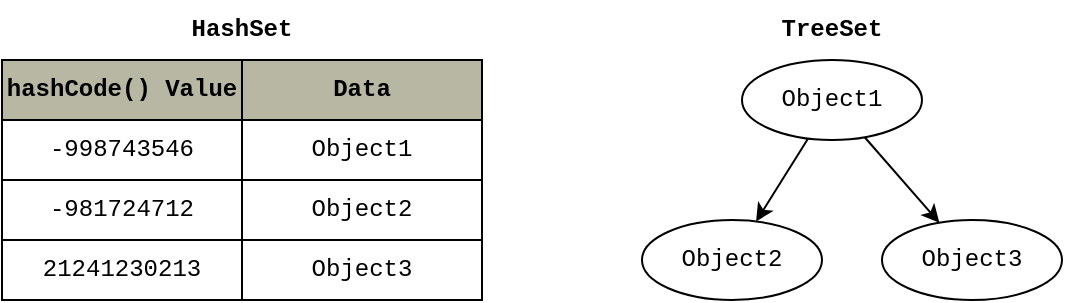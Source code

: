 <mxfile version="16.0.0" type="device"><diagram id="OpNg5jQ15njFrNE7Hm-u" name="Page-1"><mxGraphModel dx="796" dy="493" grid="1" gridSize="10" guides="1" tooltips="1" connect="1" arrows="1" fold="1" page="1" pageScale="1" pageWidth="850" pageHeight="1100" math="0" shadow="0"><root><mxCell id="0"/><mxCell id="1" parent="0"/><mxCell id="tVLHp3GD-YyIQT5EGxZV-1" value="hashCode() Value" style="rounded=0;whiteSpace=wrap;html=1;fontFamily=Courier New;fontStyle=1;fillColor=#b7b7a4;" vertex="1" parent="1"><mxGeometry x="130" y="150" width="120" height="30" as="geometry"/></mxCell><mxCell id="tVLHp3GD-YyIQT5EGxZV-2" value="Data" style="rounded=0;whiteSpace=wrap;html=1;fontFamily=Courier New;fontStyle=1;fillColor=#b7b7a4;" vertex="1" parent="1"><mxGeometry x="250" y="150" width="120" height="30" as="geometry"/></mxCell><mxCell id="tVLHp3GD-YyIQT5EGxZV-3" value="-998743546" style="rounded=0;whiteSpace=wrap;html=1;fontFamily=Courier New;fontStyle=0;fillColor=none;" vertex="1" parent="1"><mxGeometry x="130" y="180" width="120" height="30" as="geometry"/></mxCell><mxCell id="tVLHp3GD-YyIQT5EGxZV-4" value="Object1" style="rounded=0;whiteSpace=wrap;html=1;fontFamily=Courier New;fontStyle=0;fillColor=none;" vertex="1" parent="1"><mxGeometry x="250" y="180" width="120" height="30" as="geometry"/></mxCell><mxCell id="tVLHp3GD-YyIQT5EGxZV-5" value="-981724712" style="rounded=0;whiteSpace=wrap;html=1;fontFamily=Courier New;fontStyle=0;fillColor=none;" vertex="1" parent="1"><mxGeometry x="130" y="210" width="120" height="30" as="geometry"/></mxCell><mxCell id="tVLHp3GD-YyIQT5EGxZV-6" value="Object2" style="rounded=0;whiteSpace=wrap;html=1;fontFamily=Courier New;fontStyle=0;fillColor=none;" vertex="1" parent="1"><mxGeometry x="250" y="210" width="120" height="30" as="geometry"/></mxCell><mxCell id="tVLHp3GD-YyIQT5EGxZV-7" value="21241230213" style="rounded=0;whiteSpace=wrap;html=1;fontFamily=Courier New;fontStyle=0;fillColor=none;" vertex="1" parent="1"><mxGeometry x="130" y="240" width="120" height="30" as="geometry"/></mxCell><mxCell id="tVLHp3GD-YyIQT5EGxZV-8" value="Object3" style="rounded=0;whiteSpace=wrap;html=1;fontFamily=Courier New;fontStyle=0;fillColor=none;" vertex="1" parent="1"><mxGeometry x="250" y="240" width="120" height="30" as="geometry"/></mxCell><mxCell id="tVLHp3GD-YyIQT5EGxZV-9" style="rounded=0;orthogonalLoop=1;jettySize=auto;html=1;fontFamily=Courier New;" edge="1" parent="1" source="tVLHp3GD-YyIQT5EGxZV-11" target="tVLHp3GD-YyIQT5EGxZV-12"><mxGeometry relative="1" as="geometry"/></mxCell><mxCell id="tVLHp3GD-YyIQT5EGxZV-10" style="edgeStyle=none;rounded=0;orthogonalLoop=1;jettySize=auto;html=1;fontFamily=Courier New;" edge="1" parent="1" source="tVLHp3GD-YyIQT5EGxZV-11" target="tVLHp3GD-YyIQT5EGxZV-13"><mxGeometry relative="1" as="geometry"/></mxCell><mxCell id="tVLHp3GD-YyIQT5EGxZV-11" value="Object1" style="ellipse;whiteSpace=wrap;html=1;fillColor=none;fontFamily=Courier New;" vertex="1" parent="1"><mxGeometry x="500" y="150" width="90" height="40" as="geometry"/></mxCell><mxCell id="tVLHp3GD-YyIQT5EGxZV-12" value="Object2" style="ellipse;whiteSpace=wrap;html=1;fillColor=none;fontFamily=Courier New;" vertex="1" parent="1"><mxGeometry x="450" y="230" width="90" height="40" as="geometry"/></mxCell><mxCell id="tVLHp3GD-YyIQT5EGxZV-13" value="Object3" style="ellipse;whiteSpace=wrap;html=1;fillColor=none;fontFamily=Courier New;" vertex="1" parent="1"><mxGeometry x="570" y="230" width="90" height="40" as="geometry"/></mxCell><mxCell id="tVLHp3GD-YyIQT5EGxZV-14" value="HashSet" style="text;html=1;strokeColor=none;fillColor=none;align=center;verticalAlign=middle;whiteSpace=wrap;rounded=0;fontFamily=Courier New;fontStyle=1" vertex="1" parent="1"><mxGeometry x="220" y="120" width="60" height="30" as="geometry"/></mxCell><mxCell id="tVLHp3GD-YyIQT5EGxZV-15" value="TreeSet" style="text;html=1;strokeColor=none;fillColor=none;align=center;verticalAlign=middle;whiteSpace=wrap;rounded=0;fontFamily=Courier New;fontStyle=1" vertex="1" parent="1"><mxGeometry x="515" y="120" width="60" height="30" as="geometry"/></mxCell></root></mxGraphModel></diagram></mxfile>